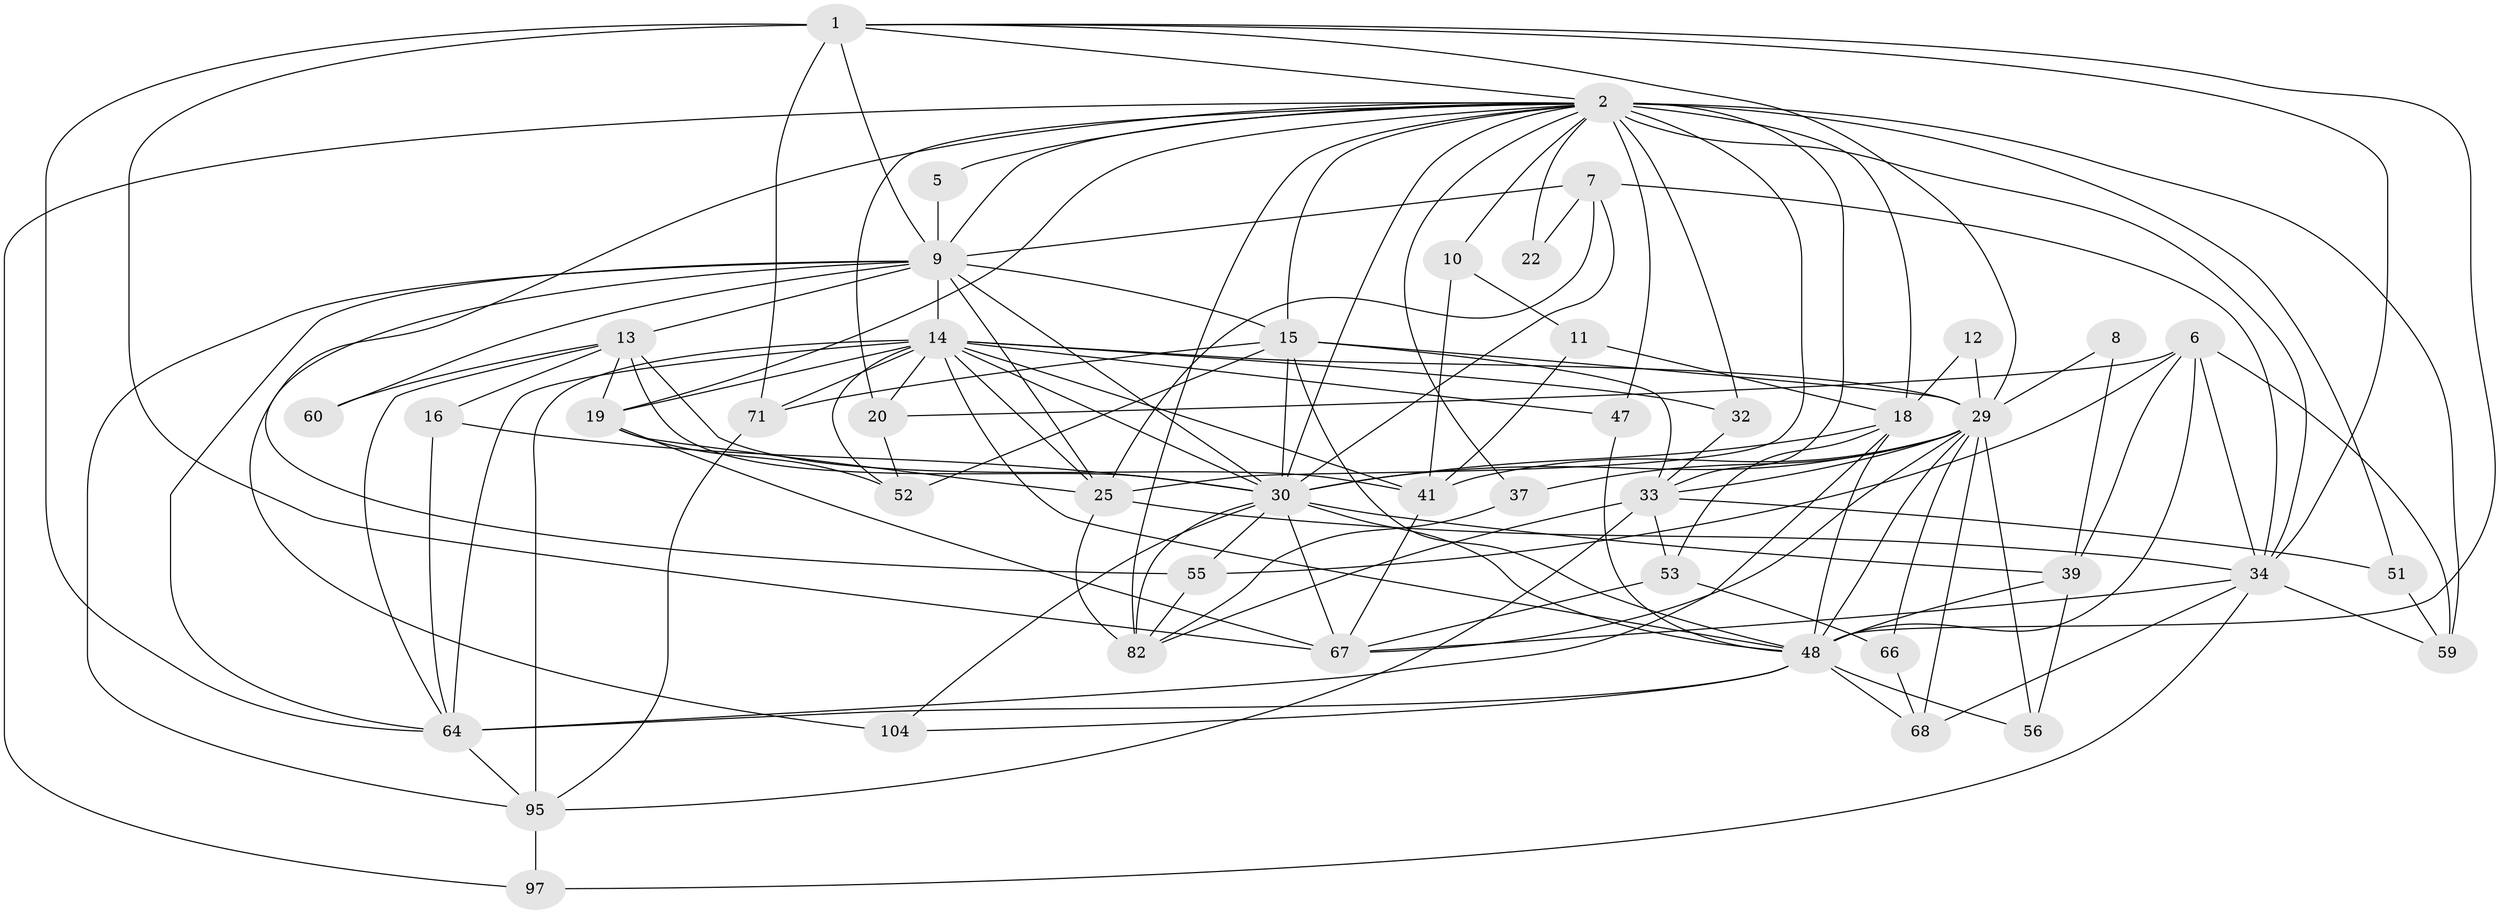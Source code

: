 // original degree distribution, {6: 0.10619469026548672, 7: 0.04424778761061947, 5: 0.1592920353982301, 4: 0.3008849557522124, 2: 0.11504424778761062, 3: 0.2743362831858407}
// Generated by graph-tools (version 1.1) at 2025/18/03/04/25 18:18:53]
// undirected, 45 vertices, 135 edges
graph export_dot {
graph [start="1"]
  node [color=gray90,style=filled];
  1 [super="+101+24+62"];
  2 [super="+3+77+28+4"];
  5;
  6 [super="+65"];
  7 [super="+87+69"];
  8;
  9 [super="+23+26"];
  10 [super="+81"];
  11;
  12;
  13 [super="+92"];
  14 [super="+31+85+17"];
  15 [super="+27+44"];
  16;
  18 [super="+54+35"];
  19;
  20;
  22;
  25 [super="+38+79"];
  29 [super="+42+45+76"];
  30 [super="+70+49+83+43"];
  32;
  33 [super="+72+103"];
  34 [super="+89+63"];
  37;
  39 [super="+98"];
  41 [super="+84"];
  47 [super="+105"];
  48 [super="+50+78"];
  51;
  52 [super="+58+57"];
  53 [super="+100"];
  55;
  56;
  59;
  60;
  64 [super="+75"];
  66;
  67 [super="+74+99"];
  68;
  71;
  82 [super="+86"];
  95;
  97;
  104 [super="+109"];
  1 -- 2;
  1 -- 71;
  1 -- 34;
  1 -- 9 [weight=2];
  1 -- 67 [weight=2];
  1 -- 64;
  1 -- 48;
  1 -- 29;
  2 -- 59;
  2 -- 32;
  2 -- 97;
  2 -- 15;
  2 -- 20;
  2 -- 55;
  2 -- 51;
  2 -- 37;
  2 -- 82;
  2 -- 34 [weight=3];
  2 -- 5;
  2 -- 25 [weight=3];
  2 -- 10;
  2 -- 30;
  2 -- 33;
  2 -- 18 [weight=2];
  2 -- 19;
  2 -- 22;
  2 -- 9;
  2 -- 47;
  5 -- 9;
  6 -- 20;
  6 -- 48;
  6 -- 55;
  6 -- 59;
  6 -- 34 [weight=2];
  6 -- 39;
  7 -- 25;
  7 -- 30;
  7 -- 9;
  7 -- 34;
  7 -- 22;
  8 -- 39;
  8 -- 29;
  9 -- 104;
  9 -- 60;
  9 -- 95;
  9 -- 15;
  9 -- 13 [weight=2];
  9 -- 64;
  9 -- 25;
  9 -- 14;
  9 -- 30;
  10 -- 41 [weight=2];
  10 -- 11;
  11 -- 41;
  11 -- 18;
  12 -- 29;
  12 -- 18;
  13 -- 16;
  13 -- 19;
  13 -- 60;
  13 -- 41;
  13 -- 30;
  13 -- 64;
  14 -- 64 [weight=2];
  14 -- 41 [weight=2];
  14 -- 30;
  14 -- 32;
  14 -- 48;
  14 -- 19;
  14 -- 20;
  14 -- 52 [weight=2];
  14 -- 29;
  14 -- 95 [weight=2];
  14 -- 71;
  14 -- 25;
  14 -- 47;
  15 -- 30;
  15 -- 33;
  15 -- 71;
  15 -- 52;
  15 -- 48;
  15 -- 29;
  16 -- 64;
  16 -- 30;
  18 -- 48;
  18 -- 30 [weight=2];
  18 -- 64;
  18 -- 53;
  19 -- 25;
  19 -- 67;
  19 -- 52;
  20 -- 52;
  25 -- 34;
  25 -- 82;
  29 -- 33;
  29 -- 66;
  29 -- 68;
  29 -- 41;
  29 -- 37;
  29 -- 56;
  29 -- 30;
  29 -- 48;
  29 -- 67;
  30 -- 55;
  30 -- 48;
  30 -- 82 [weight=2];
  30 -- 67 [weight=2];
  30 -- 39;
  30 -- 104;
  32 -- 33;
  33 -- 51;
  33 -- 82;
  33 -- 95;
  33 -- 53;
  34 -- 68;
  34 -- 97;
  34 -- 59;
  34 -- 67;
  37 -- 82;
  39 -- 48 [weight=2];
  39 -- 56;
  41 -- 67;
  47 -- 48;
  48 -- 56;
  48 -- 104;
  48 -- 68;
  48 -- 64;
  51 -- 59;
  53 -- 66;
  53 -- 67;
  55 -- 82;
  64 -- 95;
  66 -- 68;
  71 -- 95;
  95 -- 97;
}
